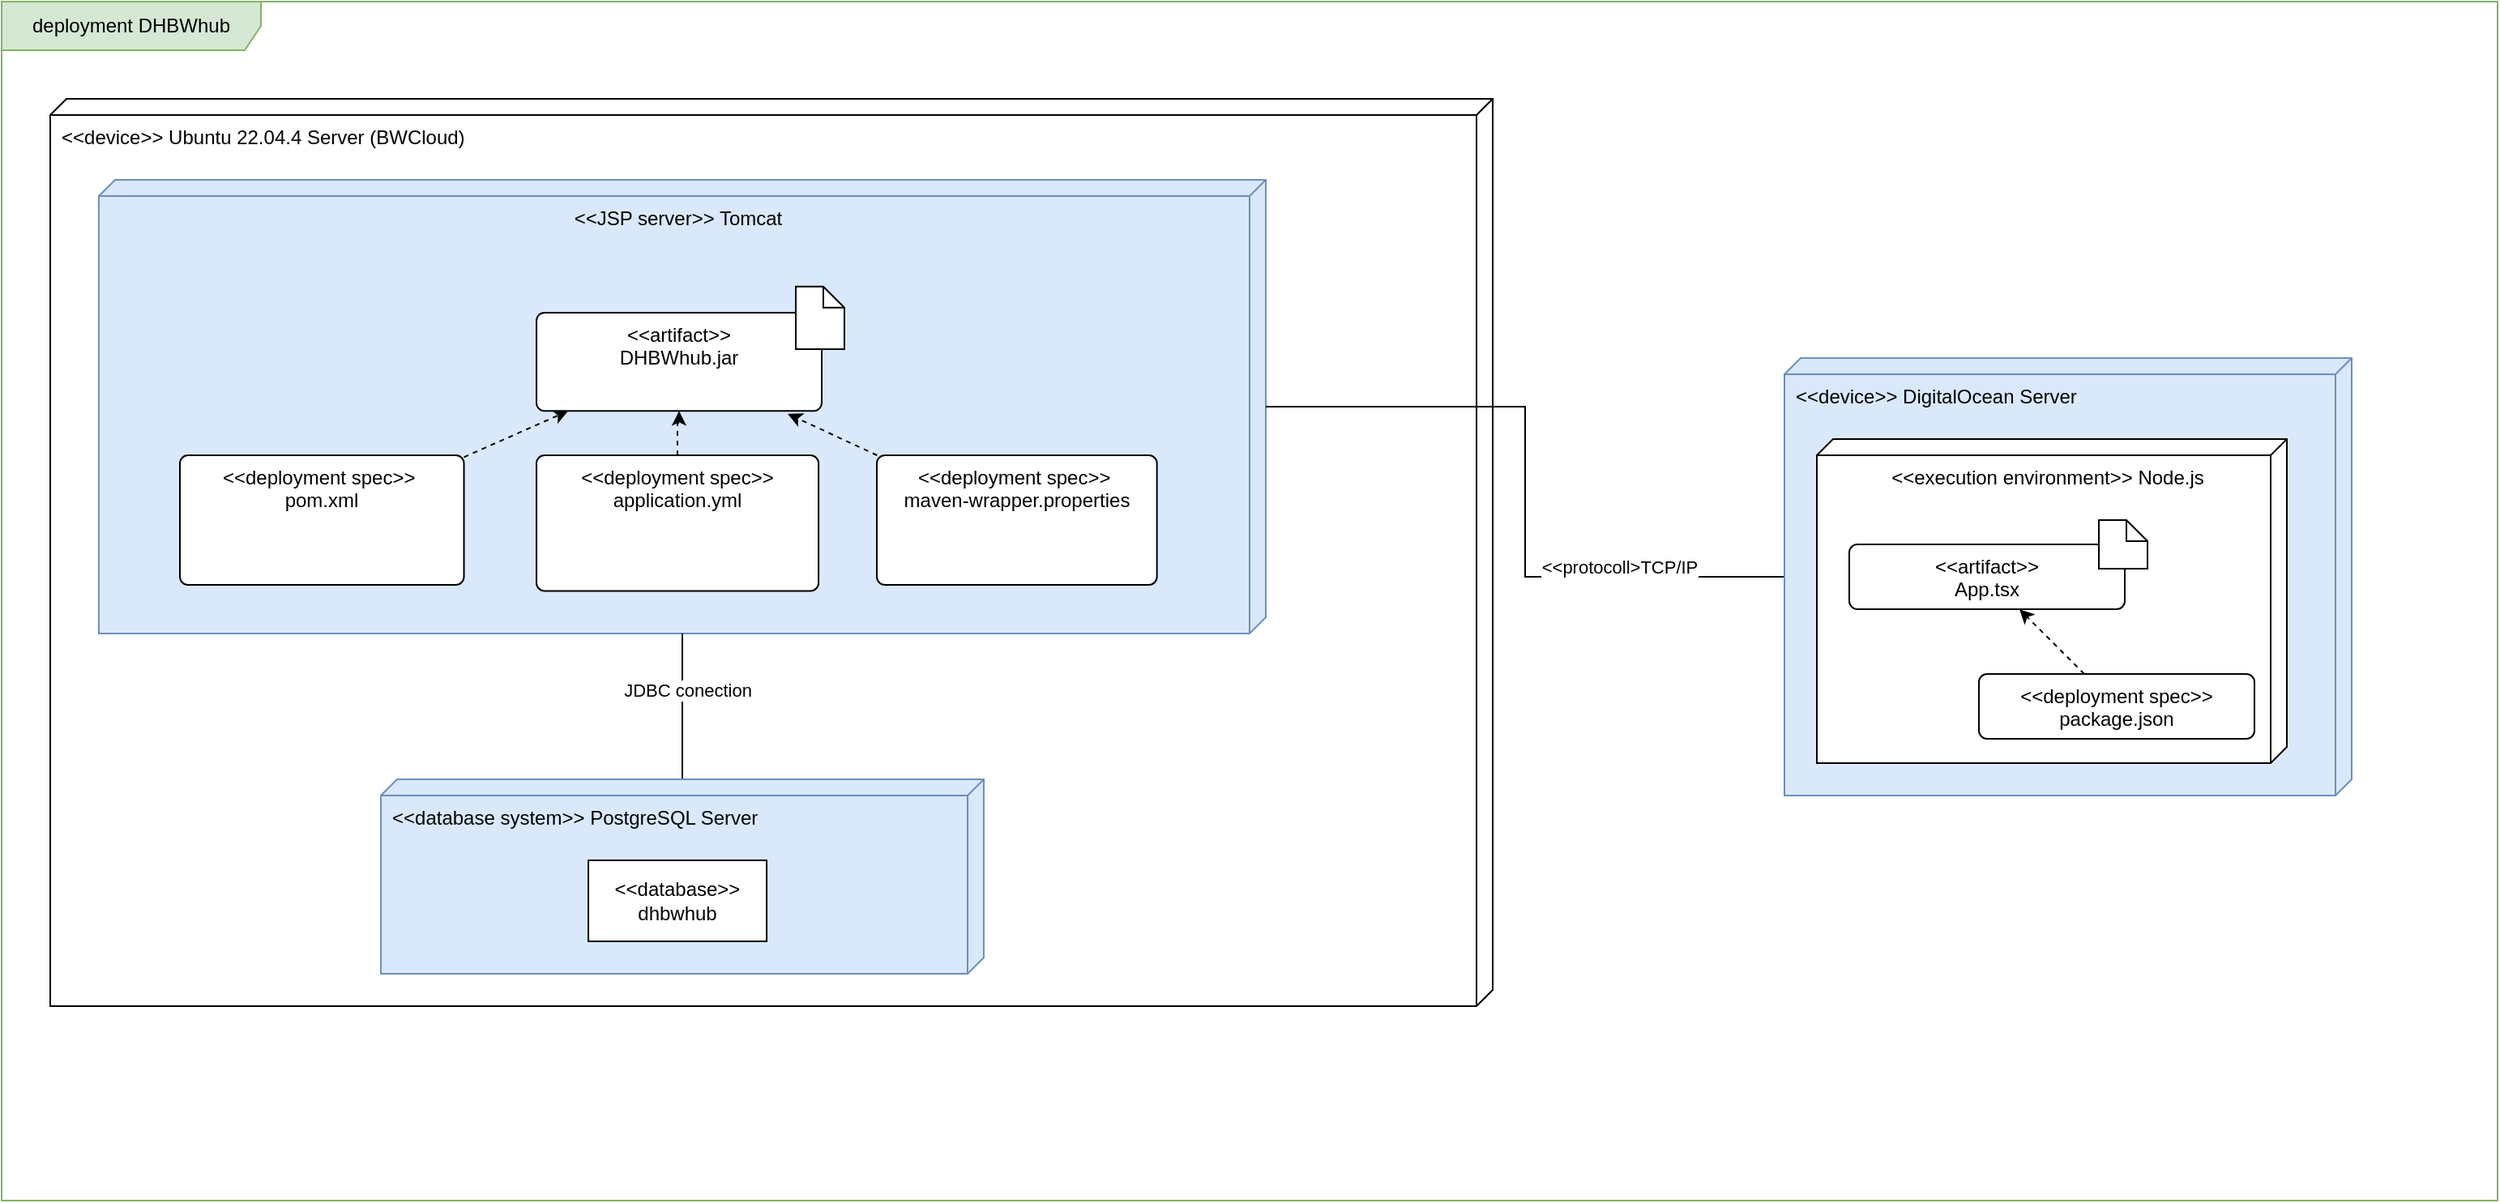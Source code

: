 <mxfile version="24.3.1" type="github">
  <diagram id="prtHgNgQTEPvFCAcTncT" name="Page-1">
    <mxGraphModel dx="1562" dy="825" grid="1" gridSize="10" guides="1" tooltips="1" connect="1" arrows="1" fold="1" page="1" pageScale="1" pageWidth="827" pageHeight="1169" math="0" shadow="0">
      <root>
        <mxCell id="0" />
        <mxCell id="1" parent="0" />
        <mxCell id="fOF60SAeEQ_hKwc9woEM-1" value="deployment DHBWhub" style="shape=umlFrame;whiteSpace=wrap;html=1;pointerEvents=0;recursiveResize=0;container=1;collapsible=0;width=160;fillColor=#d5e8d4;strokeColor=#82b366;" vertex="1" parent="1">
          <mxGeometry x="20" y="30" width="1540" height="740" as="geometry" />
        </mxCell>
        <mxCell id="fOF60SAeEQ_hKwc9woEM-2" value="&amp;lt;&amp;lt;device&amp;gt;&amp;gt; Ubuntu 22.04.4 Server (BWCloud)" style="verticalAlign=top;align=left;shape=cube;size=10;direction=south;fontStyle=0;html=1;boundedLbl=1;spacingLeft=5;whiteSpace=wrap;" vertex="1" parent="fOF60SAeEQ_hKwc9woEM-1">
          <mxGeometry x="30" y="60" width="890" height="560" as="geometry" />
        </mxCell>
        <mxCell id="fOF60SAeEQ_hKwc9woEM-3" value="&amp;lt;&amp;lt;JSP server&amp;gt;&amp;gt; Tomcat" style="verticalAlign=top;align=center;shape=cube;size=10;direction=south;html=1;boundedLbl=1;spacingLeft=5;whiteSpace=wrap;fillColor=#dae8fc;strokeColor=#6c8ebf;" vertex="1" parent="fOF60SAeEQ_hKwc9woEM-2">
          <mxGeometry width="720" height="280" relative="1" as="geometry">
            <mxPoint x="30" y="50" as="offset" />
          </mxGeometry>
        </mxCell>
        <mxCell id="fOF60SAeEQ_hKwc9woEM-36" style="rounded=0;orthogonalLoop=1;jettySize=auto;html=1;dashed=1;" edge="1" parent="fOF60SAeEQ_hKwc9woEM-2" source="fOF60SAeEQ_hKwc9woEM-10" target="fOF60SAeEQ_hKwc9woEM-35">
          <mxGeometry relative="1" as="geometry" />
        </mxCell>
        <mxCell id="fOF60SAeEQ_hKwc9woEM-10" value="&lt;div&gt;&amp;lt;&amp;lt;deployment spec&amp;gt;&amp;gt;&amp;nbsp;&lt;/div&gt;&lt;div&gt;pom.xml&lt;/div&gt;" style="html=1;align=center;verticalAlign=top;rounded=1;absoluteArcSize=1;arcSize=10;dashed=0;whiteSpace=wrap;" vertex="1" parent="fOF60SAeEQ_hKwc9woEM-2">
          <mxGeometry x="80" y="220.001" width="175.253" height="79.996" as="geometry" />
        </mxCell>
        <mxCell id="fOF60SAeEQ_hKwc9woEM-39" style="rounded=0;orthogonalLoop=1;jettySize=auto;html=1;entryX=0.881;entryY=1.03;entryDx=0;entryDy=0;entryPerimeter=0;dashed=1;" edge="1" parent="fOF60SAeEQ_hKwc9woEM-2" source="fOF60SAeEQ_hKwc9woEM-32" target="fOF60SAeEQ_hKwc9woEM-35">
          <mxGeometry relative="1" as="geometry" />
        </mxCell>
        <mxCell id="fOF60SAeEQ_hKwc9woEM-32" value="&lt;div&gt;&amp;lt;&amp;lt;deployment spec&amp;gt;&amp;gt;&amp;nbsp;&lt;/div&gt;&lt;div&gt;maven-wrapper.properties&lt;/div&gt;" style="html=1;align=center;verticalAlign=top;rounded=1;absoluteArcSize=1;arcSize=10;dashed=0;whiteSpace=wrap;" vertex="1" parent="fOF60SAeEQ_hKwc9woEM-2">
          <mxGeometry x="510.0" y="220.001" width="172.836" height="79.996" as="geometry" />
        </mxCell>
        <mxCell id="fOF60SAeEQ_hKwc9woEM-37" style="edgeStyle=orthogonalEdgeStyle;rounded=0;orthogonalLoop=1;jettySize=auto;html=1;dashed=1;" edge="1" parent="fOF60SAeEQ_hKwc9woEM-2" source="fOF60SAeEQ_hKwc9woEM-31" target="fOF60SAeEQ_hKwc9woEM-35">
          <mxGeometry relative="1" as="geometry" />
        </mxCell>
        <mxCell id="fOF60SAeEQ_hKwc9woEM-31" value="&lt;div&gt;&amp;lt;&amp;lt;deployment spec&amp;gt;&amp;gt; application.yml&lt;/div&gt;" style="html=1;align=center;verticalAlign=top;rounded=1;absoluteArcSize=1;arcSize=10;dashed=0;whiteSpace=wrap;" vertex="1" parent="fOF60SAeEQ_hKwc9woEM-2">
          <mxGeometry x="300.0" y="220.001" width="174.044" height="83.691" as="geometry" />
        </mxCell>
        <mxCell id="fOF60SAeEQ_hKwc9woEM-35" value="&lt;div&gt;&amp;lt;&amp;lt;artifact&amp;gt;&amp;gt; &lt;br&gt;&lt;/div&gt;&lt;div&gt;DHBWhub.jar&lt;br&gt;&lt;/div&gt;" style="html=1;align=center;verticalAlign=top;rounded=1;absoluteArcSize=1;arcSize=10;dashed=0;whiteSpace=wrap;" vertex="1" parent="fOF60SAeEQ_hKwc9woEM-2">
          <mxGeometry x="300.003" y="131.954" width="176.011" height="60.686" as="geometry" />
        </mxCell>
        <mxCell id="fOF60SAeEQ_hKwc9woEM-42" value="" style="shape=note;size=13;whiteSpace=wrap;html=1;" vertex="1" parent="fOF60SAeEQ_hKwc9woEM-2">
          <mxGeometry x="460" y="115.862" width="30" height="38.621" as="geometry" />
        </mxCell>
        <mxCell id="fOF60SAeEQ_hKwc9woEM-48" style="edgeStyle=orthogonalEdgeStyle;rounded=0;orthogonalLoop=1;jettySize=auto;html=1;endArrow=none;endFill=0;" edge="1" parent="fOF60SAeEQ_hKwc9woEM-2" source="fOF60SAeEQ_hKwc9woEM-44" target="fOF60SAeEQ_hKwc9woEM-3">
          <mxGeometry relative="1" as="geometry" />
        </mxCell>
        <mxCell id="fOF60SAeEQ_hKwc9woEM-49" value="JDBC conection" style="edgeLabel;html=1;align=center;verticalAlign=middle;resizable=0;points=[];" vertex="1" connectable="0" parent="fOF60SAeEQ_hKwc9woEM-48">
          <mxGeometry x="0.238" y="-3" relative="1" as="geometry">
            <mxPoint as="offset" />
          </mxGeometry>
        </mxCell>
        <mxCell id="fOF60SAeEQ_hKwc9woEM-44" value="&lt;div&gt;&amp;lt;&amp;lt;database system&amp;gt;&amp;gt; PostgreSQL Server&lt;br&gt;&lt;/div&gt;" style="verticalAlign=top;align=left;shape=cube;size=10;direction=south;fontStyle=0;html=1;boundedLbl=1;spacingLeft=5;whiteSpace=wrap;fillColor=#dae8fc;strokeColor=#6c8ebf;" vertex="1" parent="fOF60SAeEQ_hKwc9woEM-2">
          <mxGeometry x="204.01" y="420" width="371.99" height="120" as="geometry" />
        </mxCell>
        <mxCell id="fOF60SAeEQ_hKwc9woEM-46" value="&amp;lt;&amp;lt;database&amp;gt;&amp;gt; dhbwhub" style="html=1;whiteSpace=wrap;" vertex="1" parent="fOF60SAeEQ_hKwc9woEM-2">
          <mxGeometry x="332.02" y="470" width="110" height="50" as="geometry" />
        </mxCell>
        <mxCell id="fOF60SAeEQ_hKwc9woEM-51" style="edgeStyle=orthogonalEdgeStyle;rounded=0;orthogonalLoop=1;jettySize=auto;html=1;endArrow=none;endFill=0;" edge="1" parent="fOF60SAeEQ_hKwc9woEM-1" source="fOF60SAeEQ_hKwc9woEM-4" target="fOF60SAeEQ_hKwc9woEM-3">
          <mxGeometry relative="1" as="geometry" />
        </mxCell>
        <mxCell id="fOF60SAeEQ_hKwc9woEM-52" value="&amp;lt;&amp;lt;protocoll&amp;gt;TCP/IP" style="edgeLabel;html=1;align=center;verticalAlign=middle;resizable=0;points=[];" vertex="1" connectable="0" parent="fOF60SAeEQ_hKwc9woEM-51">
          <mxGeometry x="-0.437" y="-3" relative="1" as="geometry">
            <mxPoint x="17" y="-3" as="offset" />
          </mxGeometry>
        </mxCell>
        <mxCell id="fOF60SAeEQ_hKwc9woEM-4" value="&amp;lt;&amp;lt;device&amp;gt;&amp;gt; DigitalOcean Server" style="verticalAlign=top;align=left;shape=cube;size=10;direction=south;fontStyle=0;html=1;boundedLbl=1;spacingLeft=5;whiteSpace=wrap;fillColor=#dae8fc;strokeColor=#6c8ebf;" vertex="1" parent="fOF60SAeEQ_hKwc9woEM-1">
          <mxGeometry x="1100" y="220" width="350" height="270" as="geometry" />
        </mxCell>
        <mxCell id="fOF60SAeEQ_hKwc9woEM-5" value="&lt;div&gt;&amp;lt;&amp;lt;execution environment&amp;gt;&amp;gt; Node.js&lt;/div&gt;" style="verticalAlign=top;align=center;shape=cube;size=10;direction=south;html=1;boundedLbl=1;spacingLeft=5;whiteSpace=wrap;" vertex="1" parent="fOF60SAeEQ_hKwc9woEM-4">
          <mxGeometry width="290" height="200" relative="1" as="geometry">
            <mxPoint x="20" y="50" as="offset" />
          </mxGeometry>
        </mxCell>
        <mxCell id="fOF60SAeEQ_hKwc9woEM-6" value="&lt;div&gt;&amp;lt;&amp;lt;artifact&amp;gt;&amp;gt; &lt;br&gt;&lt;/div&gt;&lt;div&gt;App.tsx&lt;br&gt;&lt;/div&gt;" style="html=1;align=center;verticalAlign=top;rounded=1;absoluteArcSize=1;arcSize=10;dashed=0;whiteSpace=wrap;" vertex="1" parent="fOF60SAeEQ_hKwc9woEM-4">
          <mxGeometry x="40" y="115" width="170" height="40" as="geometry" />
        </mxCell>
        <mxCell id="fOF60SAeEQ_hKwc9woEM-12" style="rounded=0;orthogonalLoop=1;jettySize=auto;html=1;jumpStyle=none;strokeColor=default;flowAnimation=0;dashed=1;" edge="1" parent="fOF60SAeEQ_hKwc9woEM-4" source="fOF60SAeEQ_hKwc9woEM-11" target="fOF60SAeEQ_hKwc9woEM-6">
          <mxGeometry relative="1" as="geometry" />
        </mxCell>
        <mxCell id="fOF60SAeEQ_hKwc9woEM-11" value="&lt;div&gt;&amp;lt;&amp;lt;deployment spec&amp;gt;&amp;gt; &lt;br&gt;&lt;/div&gt;&lt;div&gt;package.json&lt;br&gt;&lt;/div&gt;" style="html=1;align=center;verticalAlign=top;rounded=1;absoluteArcSize=1;arcSize=10;dashed=0;whiteSpace=wrap;" vertex="1" parent="fOF60SAeEQ_hKwc9woEM-4">
          <mxGeometry x="120" y="195" width="170" height="40" as="geometry" />
        </mxCell>
        <mxCell id="fOF60SAeEQ_hKwc9woEM-43" value="" style="shape=note;size=13;whiteSpace=wrap;html=1;" vertex="1" parent="fOF60SAeEQ_hKwc9woEM-4">
          <mxGeometry x="194" y="100" width="30" height="30" as="geometry" />
        </mxCell>
      </root>
    </mxGraphModel>
  </diagram>
</mxfile>
